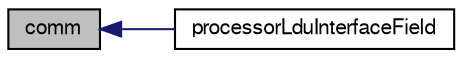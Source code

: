 digraph "comm"
{
  bgcolor="transparent";
  edge [fontname="FreeSans",fontsize="10",labelfontname="FreeSans",labelfontsize="10"];
  node [fontname="FreeSans",fontsize="10",shape=record];
  rankdir="LR";
  Node22 [label="comm",height=0.2,width=0.4,color="black", fillcolor="grey75", style="filled", fontcolor="black"];
  Node22 -> Node23 [dir="back",color="midnightblue",fontsize="10",style="solid",fontname="FreeSans"];
  Node23 [label="processorLduInterfaceField",height=0.2,width=0.4,color="black",URL="$a26874.html#a84246dcb2da3a0d89ca6eba95b3bbf29",tooltip="Construct given coupled patch. "];
}

